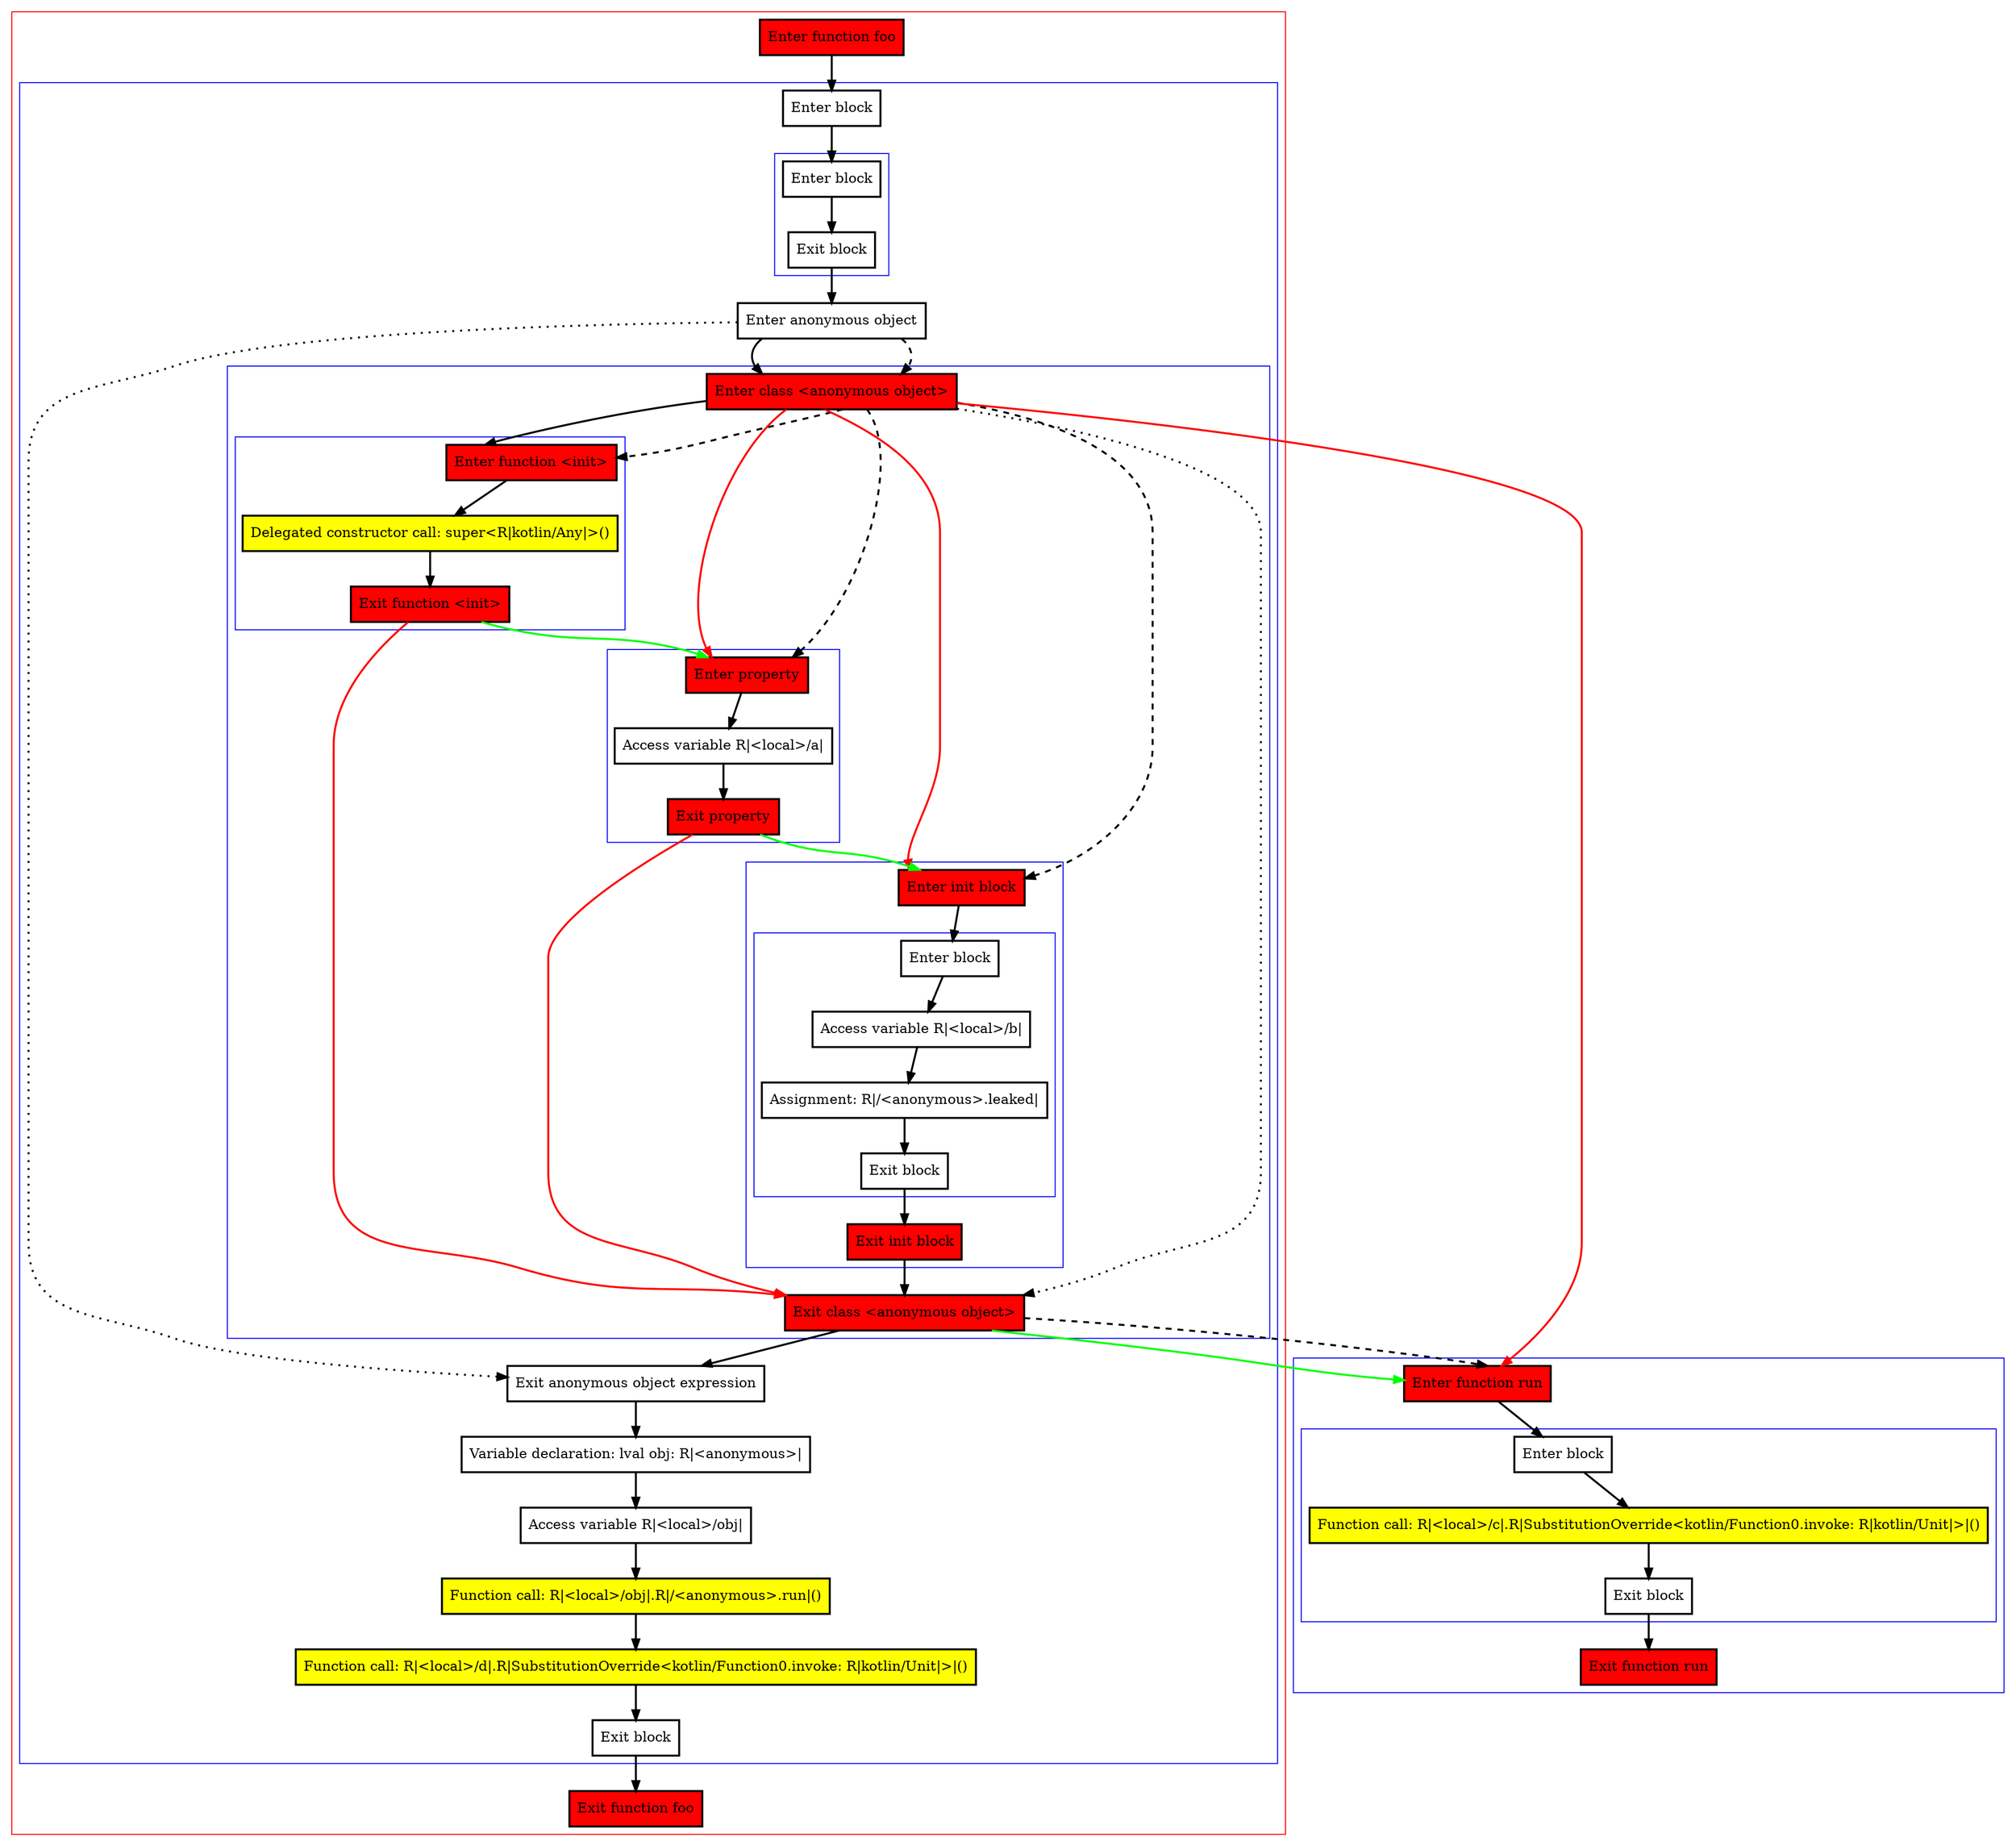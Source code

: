 digraph inAnonymousObject_kt {
    graph [nodesep=3]
    node [shape=box penwidth=2]
    edge [penwidth=2]

    subgraph cluster_0 {
        color=red
        0 [label="Enter function foo" style="filled" fillcolor=red];
        subgraph cluster_1 {
            color=blue
            1 [label="Enter block"];
            subgraph cluster_2 {
                color=blue
                2 [label="Enter block"];
                3 [label="Exit block"];
            }
            4 [label="Enter anonymous object"];
            subgraph cluster_3 {
                color=blue
                5 [label="Enter class <anonymous object>" style="filled" fillcolor=red];
                subgraph cluster_4 {
                    color=blue
                    6 [label="Enter function <init>" style="filled" fillcolor=red];
                    7 [label="Delegated constructor call: super<R|kotlin/Any|>()" style="filled" fillcolor=yellow];
                    8 [label="Exit function <init>" style="filled" fillcolor=red];
                }
                subgraph cluster_5 {
                    color=blue
                    9 [label="Enter property" style="filled" fillcolor=red];
                    10 [label="Access variable R|<local>/a|"];
                    11 [label="Exit property" style="filled" fillcolor=red];
                }
                subgraph cluster_6 {
                    color=blue
                    12 [label="Enter init block" style="filled" fillcolor=red];
                    subgraph cluster_7 {
                        color=blue
                        13 [label="Enter block"];
                        14 [label="Access variable R|<local>/b|"];
                        15 [label="Assignment: R|/<anonymous>.leaked|"];
                        16 [label="Exit block"];
                    }
                    17 [label="Exit init block" style="filled" fillcolor=red];
                }
                18 [label="Exit class <anonymous object>" style="filled" fillcolor=red];
            }
            19 [label="Exit anonymous object expression"];
            20 [label="Variable declaration: lval obj: R|<anonymous>|"];
            21 [label="Access variable R|<local>/obj|"];
            22 [label="Function call: R|<local>/obj|.R|/<anonymous>.run|()" style="filled" fillcolor=yellow];
            23 [label="Function call: R|<local>/d|.R|SubstitutionOverride<kotlin/Function0.invoke: R|kotlin/Unit|>|()" style="filled" fillcolor=yellow];
            24 [label="Exit block"];
        }
        25 [label="Exit function foo" style="filled" fillcolor=red];
    }
    subgraph cluster_8 {
        color=blue
        26 [label="Enter function run" style="filled" fillcolor=red];
        subgraph cluster_9 {
            color=blue
            27 [label="Enter block"];
            28 [label="Function call: R|<local>/c|.R|SubstitutionOverride<kotlin/Function0.invoke: R|kotlin/Unit|>|()" style="filled" fillcolor=yellow];
            29 [label="Exit block"];
        }
        30 [label="Exit function run" style="filled" fillcolor=red];
    }
    0 -> {1};
    1 -> {2};
    2 -> {3};
    3 -> {4};
    4 -> {5};
    4 -> {19} [style=dotted];
    4 -> {5} [style=dashed];
    5 -> {6};
    5 -> {9 12 26} [color=red];
    5 -> {18} [style=dotted];
    5 -> {6 9 12} [style=dashed];
    6 -> {7};
    7 -> {8};
    8 -> {9} [color=green];
    8 -> {18} [color=red];
    9 -> {10};
    10 -> {11};
    11 -> {12} [color=green];
    11 -> {18} [color=red];
    12 -> {13};
    13 -> {14};
    14 -> {15};
    15 -> {16};
    16 -> {17};
    17 -> {18};
    18 -> {19};
    18 -> {26} [color=green];
    18 -> {26} [style=dashed];
    19 -> {20};
    20 -> {21};
    21 -> {22};
    22 -> {23};
    23 -> {24};
    24 -> {25};
    26 -> {27};
    27 -> {28};
    28 -> {29};
    29 -> {30};

}
